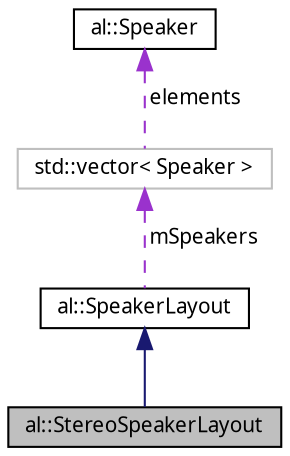 digraph "al::StereoSpeakerLayout"
{
 // LATEX_PDF_SIZE
  bgcolor="transparent";
  edge [fontname="FreeSans.ttf",fontsize="10",labelfontname="FreeSans.ttf",labelfontsize="10"];
  node [fontname="FreeSans.ttf",fontsize="10",shape=record];
  Node1 [label="al::StereoSpeakerLayout",height=0.2,width=0.4,color="black", fillcolor="grey75", style="filled", fontcolor="black",tooltip=" "];
  Node2 -> Node1 [dir="back",color="midnightblue",fontsize="10",style="solid",fontname="FreeSans.ttf"];
  Node2 [label="al::SpeakerLayout",height=0.2,width=0.4,color="black",URL="$classal_1_1_speaker_layout.html",tooltip=" "];
  Node3 -> Node2 [dir="back",color="darkorchid3",fontsize="10",style="dashed",label=" mSpeakers" ,fontname="FreeSans.ttf"];
  Node3 [label="std::vector\< Speaker \>",height=0.2,width=0.4,color="grey75",tooltip=" "];
  Node4 -> Node3 [dir="back",color="darkorchid3",fontsize="10",style="dashed",label=" elements" ,fontname="FreeSans.ttf"];
  Node4 [label="al::Speaker",height=0.2,width=0.4,color="black",URL="$classal_1_1_speaker.html",tooltip=" "];
}
